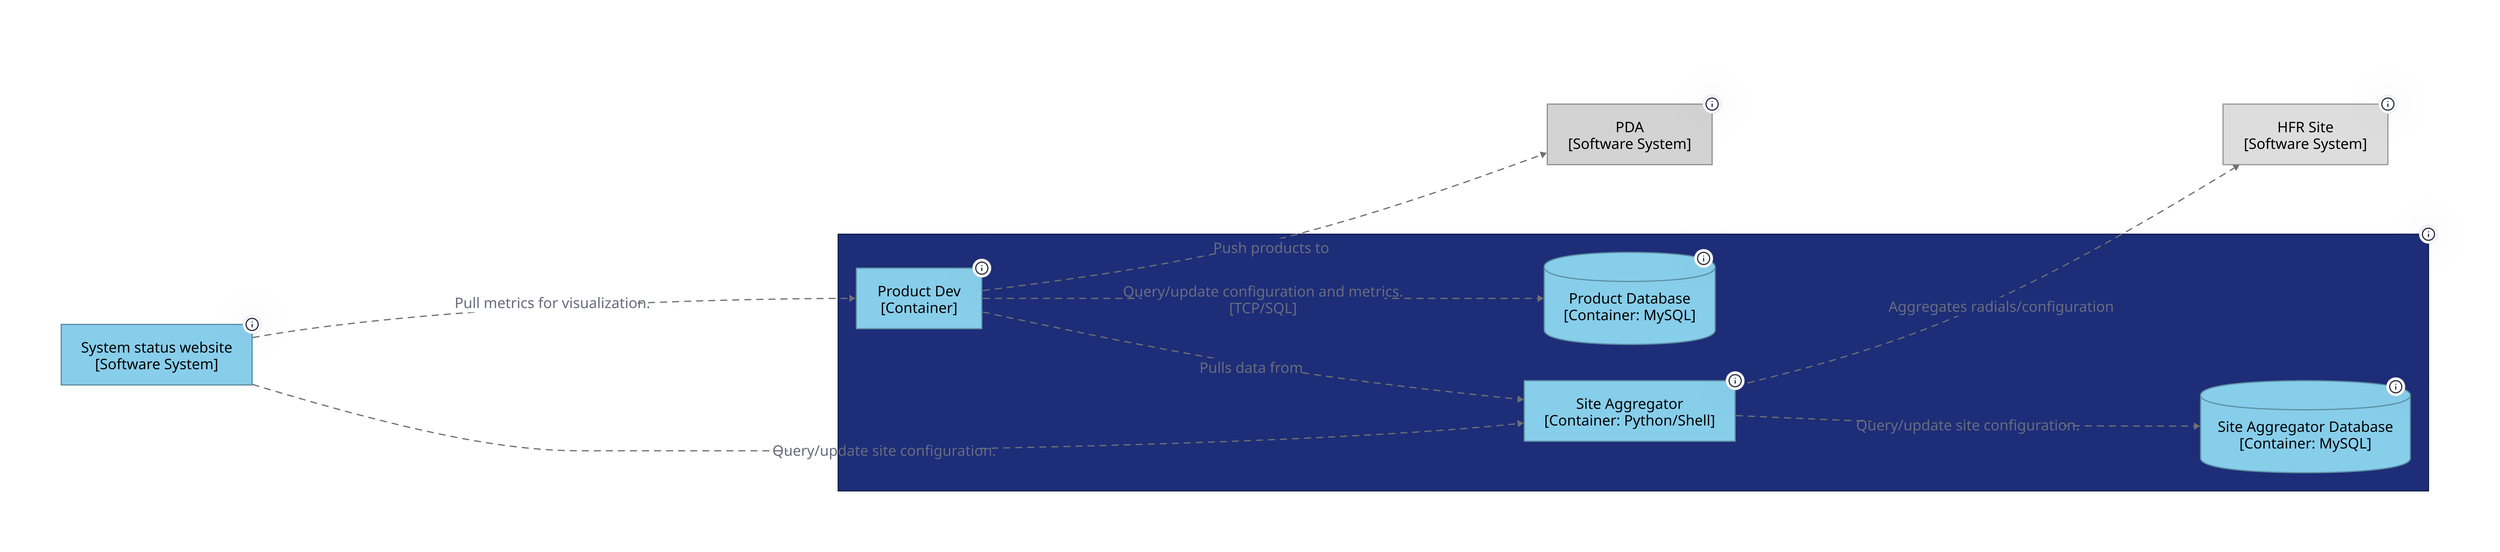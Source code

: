 title: |`md
  # HFRNet - Containers
`| {
  near: top-center
}
direction: right
container_1: {
  label: "HFR Site\n[Software System]"
  shape: rectangle
  tooltip: "An HFR Station where a SeaSonde/WERA/LERA unit is installed and operating."
  style: {
    fill: "#dddddd"
    font-color: "#000000"
    font-size: 24
    multiple: false
    opacity: 1.0
    stroke: "#9a9a9a"
  }
}
container_19: {
  label: "System status website\n[Software System]"
  shape: rectangle
  tooltip: "Services that provides visualizations of products and metrics; manages site configuration."
  style: {
    fill: "#87ceeb"
    font-color: "#000000"
    font-size: 24
    multiple: false
    opacity: 1.0
    stroke: "#5e90a4"
  }
}
container_29: {
  label: "PDA\n[Software System]"
  shape: rectangle
  tooltip: "NESDIS Product Dissemination A???"
  style: {
    fill: "#d3d3d3"
    font-color: "#000000"
    font-size: 24
    multiple: false
    opacity: 1.0
    stroke: "#939393"
  }
}

container_4: {
  label: "HFRNet\n[Software System]"
  shape: rectangle
  tooltip: "Aggregate raw data and process into useful outputs for dissemination."
  style: {
    fill: "#1e2d78"
    font-color: "#ffffff"
    font-size: 24
    multiple: false
    opacity: 1.0
    stroke: "#151f54"
  }
}
container_4.container_18: {
  label: "Product Database\n[Container: MySQL]"
  shape: cylinder
  tooltip: "Product database containing site configuration and data flow metrics."
  style: {
    fill: "#87ceeb"
    font-color: "#000000"
    font-size: 24
    multiple: false
    opacity: 1.0
    stroke: "#5e90a4"
  }
}
container_4.container_5: {
  label: "Site Aggregator\n[Container: Python/Shell]"
  shape: rectangle
  tooltip: "Portal(s) to aggregate raw data from sites."
  style: {
    fill: "#87ceeb"
    font-color: "#000000"
    font-size: 24
    multiple: false
    opacity: 1.0
    stroke: "#5e90a4"
  }
}
container_4.container_7: {
  label: "Site Aggregator Database\n[Container: MySQL]"
  shape: cylinder
  tooltip: "Maintain site configuration and [RESEARCH THIS]"
  style: {
    fill: "#87ceeb"
    font-color: "#000000"
    font-size: 24
    multiple: false
    opacity: 1.0
    stroke: "#5e90a4"
  }
}
container_4.container_8: {
  label: "Product Dev\n[Container]"
  shape: rectangle
  tooltip: "Collect data from Site Aggregators and process raw data into products."
  style: {
    fill: "#87ceeb"
    font-color: "#000000"
    font-size: 24
    multiple: false
    opacity: 1.0
    stroke: "#5e90a4"
  }
}
container_4.container_5 -> container_1: {
  label: "Aggregates radials/configuration"
  style: {
    font-size: 24
    opacity: 1.0
    stroke: "#707070"
    stroke-dash: 5
    stroke-width: 2
  }
}
container_4.container_8 -> container_4.container_5: {
  label: "Pulls data from"
  style: {
    font-size: 24
    opacity: 1.0
    stroke: "#707070"
    stroke-dash: 5
    stroke-width: 2
  }
}
container_4.container_8 -> container_4.container_18: {
  label: "Query/update configuration and metrics.\n[TCP/SQL]"
  style: {
    font-size: 24
    opacity: 1.0
    stroke: "#707070"
    stroke-dash: 5
    stroke-width: 2
  }
}
container_4.container_5 -> container_4.container_7: {
  label: "Query/update site configuration."
  style: {
    font-size: 24
    opacity: 1.0
    stroke: "#707070"
    stroke-dash: 5
    stroke-width: 2
  }
}
container_19 -> container_4.container_5: {
  label: "Query/update site configuration."
  style: {
    font-size: 24
    opacity: 1.0
    stroke: "#707070"
    stroke-dash: 5
    stroke-width: 2
  }
}
container_19 -> container_4.container_8: {
  label: "Pull metrics for visualization."
  style: {
    font-size: 24
    opacity: 1.0
    stroke: "#707070"
    stroke-dash: 5
    stroke-width: 2
  }
}
container_4.container_8 -> container_29: {
  label: "Push products to"
  style: {
    font-size: 24
    opacity: 1.0
    stroke: "#707070"
    stroke-dash: 5
    stroke-width: 2
  }
}